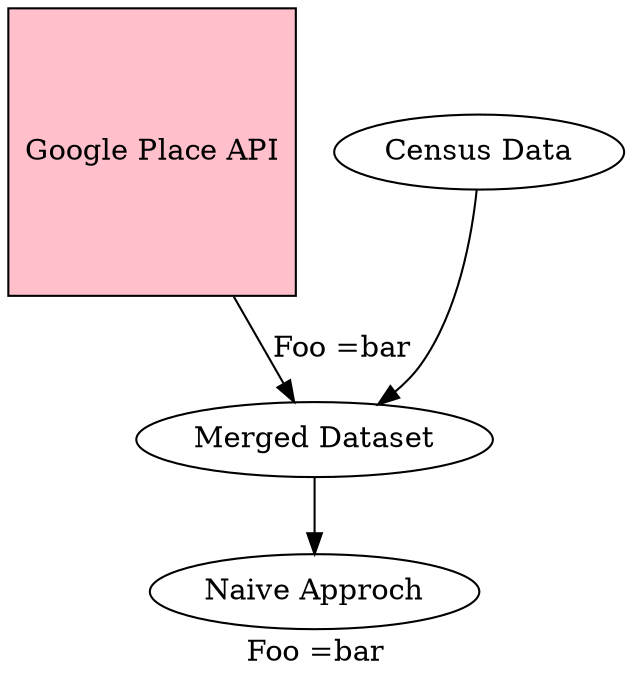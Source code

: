 # Reference https://graphviz.gitlab.io/_pages/pdf/dotguide.pdf

digraph g {
    label = "Foo =bar";

    google_places [shape=square, label="Google Place API", fillcolor="pink", style=filled];
   
    google_places -> "Merged Dataset"[ label = "Foo =bar"]; 
    "Census Data" -> "Merged Dataset";
     "Merged Dataset" -> "Naive Approch"
}